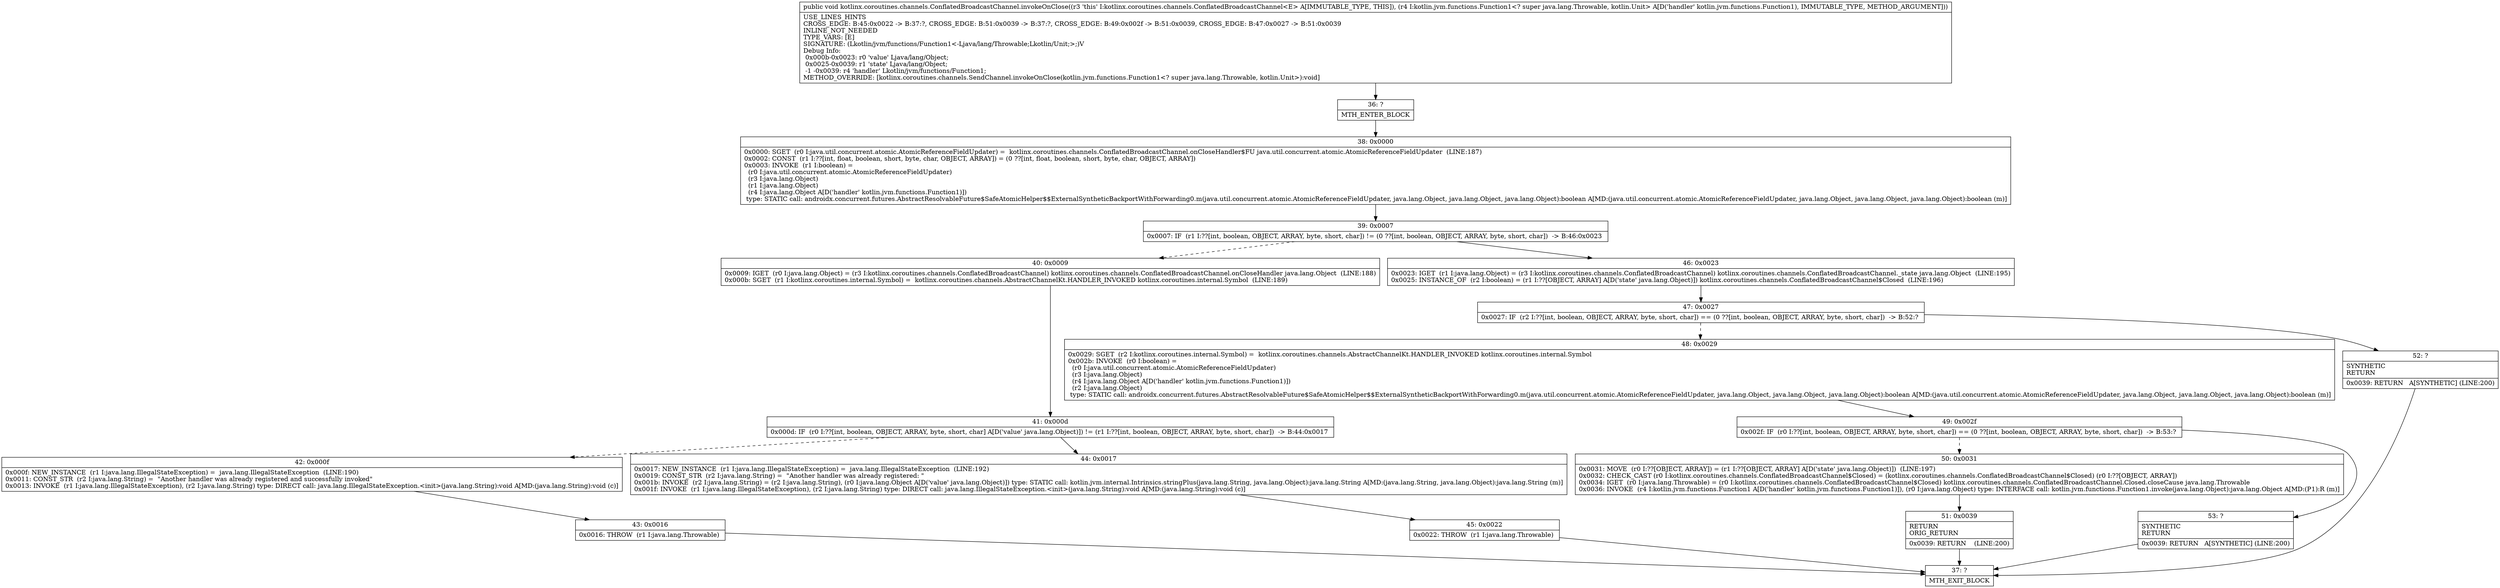 digraph "CFG forkotlinx.coroutines.channels.ConflatedBroadcastChannel.invokeOnClose(Lkotlin\/jvm\/functions\/Function1;)V" {
Node_36 [shape=record,label="{36\:\ ?|MTH_ENTER_BLOCK\l}"];
Node_38 [shape=record,label="{38\:\ 0x0000|0x0000: SGET  (r0 I:java.util.concurrent.atomic.AtomicReferenceFieldUpdater) =  kotlinx.coroutines.channels.ConflatedBroadcastChannel.onCloseHandler$FU java.util.concurrent.atomic.AtomicReferenceFieldUpdater  (LINE:187)\l0x0002: CONST  (r1 I:??[int, float, boolean, short, byte, char, OBJECT, ARRAY]) = (0 ??[int, float, boolean, short, byte, char, OBJECT, ARRAY]) \l0x0003: INVOKE  (r1 I:boolean) = \l  (r0 I:java.util.concurrent.atomic.AtomicReferenceFieldUpdater)\l  (r3 I:java.lang.Object)\l  (r1 I:java.lang.Object)\l  (r4 I:java.lang.Object A[D('handler' kotlin.jvm.functions.Function1)])\l type: STATIC call: androidx.concurrent.futures.AbstractResolvableFuture$SafeAtomicHelper$$ExternalSyntheticBackportWithForwarding0.m(java.util.concurrent.atomic.AtomicReferenceFieldUpdater, java.lang.Object, java.lang.Object, java.lang.Object):boolean A[MD:(java.util.concurrent.atomic.AtomicReferenceFieldUpdater, java.lang.Object, java.lang.Object, java.lang.Object):boolean (m)]\l}"];
Node_39 [shape=record,label="{39\:\ 0x0007|0x0007: IF  (r1 I:??[int, boolean, OBJECT, ARRAY, byte, short, char]) != (0 ??[int, boolean, OBJECT, ARRAY, byte, short, char])  \-\> B:46:0x0023 \l}"];
Node_40 [shape=record,label="{40\:\ 0x0009|0x0009: IGET  (r0 I:java.lang.Object) = (r3 I:kotlinx.coroutines.channels.ConflatedBroadcastChannel) kotlinx.coroutines.channels.ConflatedBroadcastChannel.onCloseHandler java.lang.Object  (LINE:188)\l0x000b: SGET  (r1 I:kotlinx.coroutines.internal.Symbol) =  kotlinx.coroutines.channels.AbstractChannelKt.HANDLER_INVOKED kotlinx.coroutines.internal.Symbol  (LINE:189)\l}"];
Node_41 [shape=record,label="{41\:\ 0x000d|0x000d: IF  (r0 I:??[int, boolean, OBJECT, ARRAY, byte, short, char] A[D('value' java.lang.Object)]) != (r1 I:??[int, boolean, OBJECT, ARRAY, byte, short, char])  \-\> B:44:0x0017 \l}"];
Node_42 [shape=record,label="{42\:\ 0x000f|0x000f: NEW_INSTANCE  (r1 I:java.lang.IllegalStateException) =  java.lang.IllegalStateException  (LINE:190)\l0x0011: CONST_STR  (r2 I:java.lang.String) =  \"Another handler was already registered and successfully invoked\" \l0x0013: INVOKE  (r1 I:java.lang.IllegalStateException), (r2 I:java.lang.String) type: DIRECT call: java.lang.IllegalStateException.\<init\>(java.lang.String):void A[MD:(java.lang.String):void (c)]\l}"];
Node_43 [shape=record,label="{43\:\ 0x0016|0x0016: THROW  (r1 I:java.lang.Throwable) \l}"];
Node_37 [shape=record,label="{37\:\ ?|MTH_EXIT_BLOCK\l}"];
Node_44 [shape=record,label="{44\:\ 0x0017|0x0017: NEW_INSTANCE  (r1 I:java.lang.IllegalStateException) =  java.lang.IllegalStateException  (LINE:192)\l0x0019: CONST_STR  (r2 I:java.lang.String) =  \"Another handler was already registered: \" \l0x001b: INVOKE  (r2 I:java.lang.String) = (r2 I:java.lang.String), (r0 I:java.lang.Object A[D('value' java.lang.Object)]) type: STATIC call: kotlin.jvm.internal.Intrinsics.stringPlus(java.lang.String, java.lang.Object):java.lang.String A[MD:(java.lang.String, java.lang.Object):java.lang.String (m)]\l0x001f: INVOKE  (r1 I:java.lang.IllegalStateException), (r2 I:java.lang.String) type: DIRECT call: java.lang.IllegalStateException.\<init\>(java.lang.String):void A[MD:(java.lang.String):void (c)]\l}"];
Node_45 [shape=record,label="{45\:\ 0x0022|0x0022: THROW  (r1 I:java.lang.Throwable) \l}"];
Node_46 [shape=record,label="{46\:\ 0x0023|0x0023: IGET  (r1 I:java.lang.Object) = (r3 I:kotlinx.coroutines.channels.ConflatedBroadcastChannel) kotlinx.coroutines.channels.ConflatedBroadcastChannel._state java.lang.Object  (LINE:195)\l0x0025: INSTANCE_OF  (r2 I:boolean) = (r1 I:??[OBJECT, ARRAY] A[D('state' java.lang.Object)]) kotlinx.coroutines.channels.ConflatedBroadcastChannel$Closed  (LINE:196)\l}"];
Node_47 [shape=record,label="{47\:\ 0x0027|0x0027: IF  (r2 I:??[int, boolean, OBJECT, ARRAY, byte, short, char]) == (0 ??[int, boolean, OBJECT, ARRAY, byte, short, char])  \-\> B:52:? \l}"];
Node_48 [shape=record,label="{48\:\ 0x0029|0x0029: SGET  (r2 I:kotlinx.coroutines.internal.Symbol) =  kotlinx.coroutines.channels.AbstractChannelKt.HANDLER_INVOKED kotlinx.coroutines.internal.Symbol \l0x002b: INVOKE  (r0 I:boolean) = \l  (r0 I:java.util.concurrent.atomic.AtomicReferenceFieldUpdater)\l  (r3 I:java.lang.Object)\l  (r4 I:java.lang.Object A[D('handler' kotlin.jvm.functions.Function1)])\l  (r2 I:java.lang.Object)\l type: STATIC call: androidx.concurrent.futures.AbstractResolvableFuture$SafeAtomicHelper$$ExternalSyntheticBackportWithForwarding0.m(java.util.concurrent.atomic.AtomicReferenceFieldUpdater, java.lang.Object, java.lang.Object, java.lang.Object):boolean A[MD:(java.util.concurrent.atomic.AtomicReferenceFieldUpdater, java.lang.Object, java.lang.Object, java.lang.Object):boolean (m)]\l}"];
Node_49 [shape=record,label="{49\:\ 0x002f|0x002f: IF  (r0 I:??[int, boolean, OBJECT, ARRAY, byte, short, char]) == (0 ??[int, boolean, OBJECT, ARRAY, byte, short, char])  \-\> B:53:? \l}"];
Node_50 [shape=record,label="{50\:\ 0x0031|0x0031: MOVE  (r0 I:??[OBJECT, ARRAY]) = (r1 I:??[OBJECT, ARRAY] A[D('state' java.lang.Object)])  (LINE:197)\l0x0032: CHECK_CAST (r0 I:kotlinx.coroutines.channels.ConflatedBroadcastChannel$Closed) = (kotlinx.coroutines.channels.ConflatedBroadcastChannel$Closed) (r0 I:??[OBJECT, ARRAY]) \l0x0034: IGET  (r0 I:java.lang.Throwable) = (r0 I:kotlinx.coroutines.channels.ConflatedBroadcastChannel$Closed) kotlinx.coroutines.channels.ConflatedBroadcastChannel.Closed.closeCause java.lang.Throwable \l0x0036: INVOKE  (r4 I:kotlin.jvm.functions.Function1 A[D('handler' kotlin.jvm.functions.Function1)]), (r0 I:java.lang.Object) type: INTERFACE call: kotlin.jvm.functions.Function1.invoke(java.lang.Object):java.lang.Object A[MD:(P1):R (m)]\l}"];
Node_51 [shape=record,label="{51\:\ 0x0039|RETURN\lORIG_RETURN\l|0x0039: RETURN    (LINE:200)\l}"];
Node_53 [shape=record,label="{53\:\ ?|SYNTHETIC\lRETURN\l|0x0039: RETURN   A[SYNTHETIC] (LINE:200)\l}"];
Node_52 [shape=record,label="{52\:\ ?|SYNTHETIC\lRETURN\l|0x0039: RETURN   A[SYNTHETIC] (LINE:200)\l}"];
MethodNode[shape=record,label="{public void kotlinx.coroutines.channels.ConflatedBroadcastChannel.invokeOnClose((r3 'this' I:kotlinx.coroutines.channels.ConflatedBroadcastChannel\<E\> A[IMMUTABLE_TYPE, THIS]), (r4 I:kotlin.jvm.functions.Function1\<? super java.lang.Throwable, kotlin.Unit\> A[D('handler' kotlin.jvm.functions.Function1), IMMUTABLE_TYPE, METHOD_ARGUMENT]))  | USE_LINES_HINTS\lCROSS_EDGE: B:45:0x0022 \-\> B:37:?, CROSS_EDGE: B:51:0x0039 \-\> B:37:?, CROSS_EDGE: B:49:0x002f \-\> B:51:0x0039, CROSS_EDGE: B:47:0x0027 \-\> B:51:0x0039\lINLINE_NOT_NEEDED\lTYPE_VARS: [E]\lSIGNATURE: (Lkotlin\/jvm\/functions\/Function1\<\-Ljava\/lang\/Throwable;Lkotlin\/Unit;\>;)V\lDebug Info:\l  0x000b\-0x0023: r0 'value' Ljava\/lang\/Object;\l  0x0025\-0x0039: r1 'state' Ljava\/lang\/Object;\l  \-1 \-0x0039: r4 'handler' Lkotlin\/jvm\/functions\/Function1;\lMETHOD_OVERRIDE: [kotlinx.coroutines.channels.SendChannel.invokeOnClose(kotlin.jvm.functions.Function1\<? super java.lang.Throwable, kotlin.Unit\>):void]\l}"];
MethodNode -> Node_36;Node_36 -> Node_38;
Node_38 -> Node_39;
Node_39 -> Node_40[style=dashed];
Node_39 -> Node_46;
Node_40 -> Node_41;
Node_41 -> Node_42[style=dashed];
Node_41 -> Node_44;
Node_42 -> Node_43;
Node_43 -> Node_37;
Node_44 -> Node_45;
Node_45 -> Node_37;
Node_46 -> Node_47;
Node_47 -> Node_48[style=dashed];
Node_47 -> Node_52;
Node_48 -> Node_49;
Node_49 -> Node_50[style=dashed];
Node_49 -> Node_53;
Node_50 -> Node_51;
Node_51 -> Node_37;
Node_53 -> Node_37;
Node_52 -> Node_37;
}

